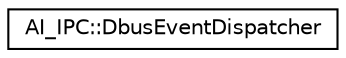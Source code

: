 digraph "Graphical Class Hierarchy"
{
 // LATEX_PDF_SIZE
  edge [fontname="Helvetica",fontsize="10",labelfontname="Helvetica",labelfontsize="10"];
  node [fontname="Helvetica",fontsize="10",shape=record];
  rankdir="LR";
  Node0 [label="AI_IPC::DbusEventDispatcher",height=0.2,width=0.4,color="black", fillcolor="white", style="filled",URL="$classAI__IPC_1_1DbusEventDispatcher.html",tooltip="Event dispatcher loop, runs the thread that polls on the dbus fds."];
}
